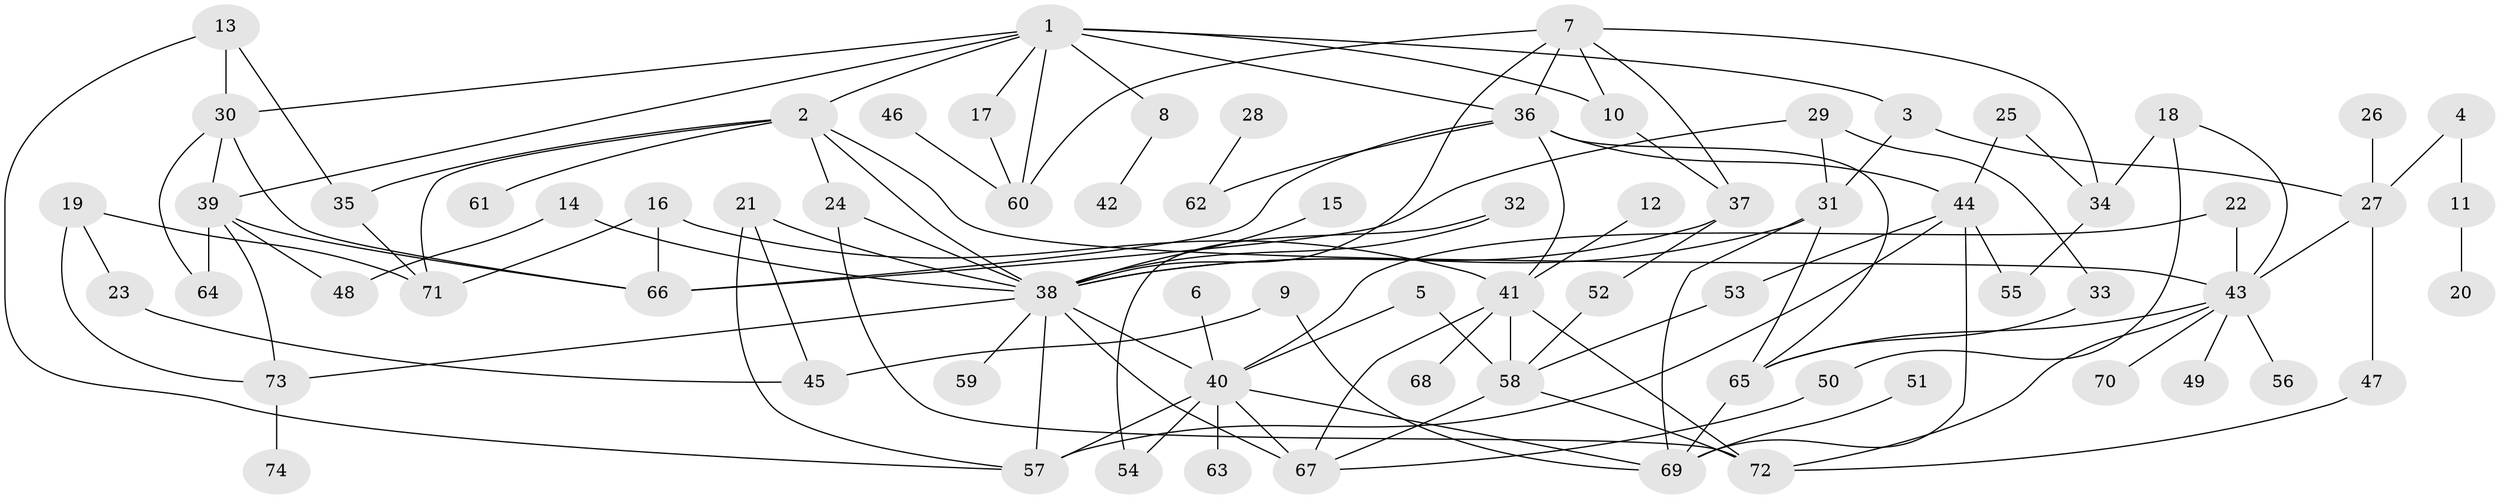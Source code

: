 // original degree distribution, {6: 0.05442176870748299, 7: 0.027210884353741496, 8: 0.006802721088435374, 5: 0.061224489795918366, 2: 0.3401360544217687, 3: 0.22448979591836735, 4: 0.05442176870748299, 1: 0.23129251700680273}
// Generated by graph-tools (version 1.1) at 2025/49/03/09/25 03:49:22]
// undirected, 74 vertices, 122 edges
graph export_dot {
graph [start="1"]
  node [color=gray90,style=filled];
  1;
  2;
  3;
  4;
  5;
  6;
  7;
  8;
  9;
  10;
  11;
  12;
  13;
  14;
  15;
  16;
  17;
  18;
  19;
  20;
  21;
  22;
  23;
  24;
  25;
  26;
  27;
  28;
  29;
  30;
  31;
  32;
  33;
  34;
  35;
  36;
  37;
  38;
  39;
  40;
  41;
  42;
  43;
  44;
  45;
  46;
  47;
  48;
  49;
  50;
  51;
  52;
  53;
  54;
  55;
  56;
  57;
  58;
  59;
  60;
  61;
  62;
  63;
  64;
  65;
  66;
  67;
  68;
  69;
  70;
  71;
  72;
  73;
  74;
  1 -- 2 [weight=1.0];
  1 -- 3 [weight=1.0];
  1 -- 8 [weight=1.0];
  1 -- 10 [weight=1.0];
  1 -- 17 [weight=1.0];
  1 -- 30 [weight=1.0];
  1 -- 36 [weight=1.0];
  1 -- 39 [weight=1.0];
  1 -- 60 [weight=1.0];
  2 -- 24 [weight=1.0];
  2 -- 35 [weight=1.0];
  2 -- 38 [weight=1.0];
  2 -- 43 [weight=1.0];
  2 -- 61 [weight=1.0];
  2 -- 71 [weight=1.0];
  3 -- 27 [weight=1.0];
  3 -- 31 [weight=1.0];
  4 -- 11 [weight=1.0];
  4 -- 27 [weight=1.0];
  5 -- 40 [weight=1.0];
  5 -- 58 [weight=1.0];
  6 -- 40 [weight=1.0];
  7 -- 10 [weight=1.0];
  7 -- 34 [weight=1.0];
  7 -- 36 [weight=1.0];
  7 -- 37 [weight=1.0];
  7 -- 38 [weight=1.0];
  7 -- 60 [weight=1.0];
  8 -- 42 [weight=1.0];
  9 -- 45 [weight=1.0];
  9 -- 69 [weight=1.0];
  10 -- 37 [weight=1.0];
  11 -- 20 [weight=1.0];
  12 -- 41 [weight=1.0];
  13 -- 30 [weight=1.0];
  13 -- 35 [weight=1.0];
  13 -- 57 [weight=1.0];
  14 -- 38 [weight=1.0];
  14 -- 48 [weight=1.0];
  15 -- 38 [weight=1.0];
  16 -- 41 [weight=1.0];
  16 -- 66 [weight=1.0];
  16 -- 71 [weight=1.0];
  17 -- 60 [weight=1.0];
  18 -- 34 [weight=1.0];
  18 -- 43 [weight=1.0];
  18 -- 50 [weight=1.0];
  19 -- 23 [weight=1.0];
  19 -- 71 [weight=1.0];
  19 -- 73 [weight=1.0];
  21 -- 38 [weight=1.0];
  21 -- 45 [weight=1.0];
  21 -- 57 [weight=1.0];
  22 -- 40 [weight=1.0];
  22 -- 43 [weight=1.0];
  23 -- 45 [weight=1.0];
  24 -- 38 [weight=1.0];
  24 -- 72 [weight=1.0];
  25 -- 34 [weight=1.0];
  25 -- 44 [weight=1.0];
  26 -- 27 [weight=1.0];
  27 -- 43 [weight=1.0];
  27 -- 47 [weight=1.0];
  28 -- 62 [weight=1.0];
  29 -- 31 [weight=1.0];
  29 -- 33 [weight=1.0];
  29 -- 66 [weight=1.0];
  30 -- 39 [weight=1.0];
  30 -- 64 [weight=1.0];
  30 -- 66 [weight=1.0];
  31 -- 38 [weight=1.0];
  31 -- 65 [weight=1.0];
  31 -- 69 [weight=1.0];
  32 -- 38 [weight=1.0];
  32 -- 54 [weight=1.0];
  33 -- 65 [weight=1.0];
  34 -- 55 [weight=1.0];
  35 -- 71 [weight=1.0];
  36 -- 41 [weight=1.0];
  36 -- 44 [weight=1.0];
  36 -- 62 [weight=1.0];
  36 -- 65 [weight=1.0];
  36 -- 66 [weight=1.0];
  37 -- 38 [weight=1.0];
  37 -- 52 [weight=1.0];
  38 -- 40 [weight=1.0];
  38 -- 57 [weight=1.0];
  38 -- 59 [weight=1.0];
  38 -- 67 [weight=1.0];
  38 -- 73 [weight=1.0];
  39 -- 48 [weight=1.0];
  39 -- 64 [weight=1.0];
  39 -- 66 [weight=1.0];
  39 -- 73 [weight=1.0];
  40 -- 54 [weight=1.0];
  40 -- 57 [weight=1.0];
  40 -- 63 [weight=1.0];
  40 -- 67 [weight=1.0];
  40 -- 69 [weight=1.0];
  41 -- 58 [weight=1.0];
  41 -- 67 [weight=2.0];
  41 -- 68 [weight=1.0];
  41 -- 72 [weight=1.0];
  43 -- 49 [weight=1.0];
  43 -- 56 [weight=1.0];
  43 -- 65 [weight=1.0];
  43 -- 70 [weight=1.0];
  43 -- 72 [weight=1.0];
  44 -- 53 [weight=1.0];
  44 -- 55 [weight=1.0];
  44 -- 57 [weight=1.0];
  44 -- 69 [weight=1.0];
  46 -- 60 [weight=1.0];
  47 -- 72 [weight=1.0];
  50 -- 67 [weight=1.0];
  51 -- 69 [weight=1.0];
  52 -- 58 [weight=1.0];
  53 -- 58 [weight=1.0];
  58 -- 67 [weight=1.0];
  58 -- 72 [weight=1.0];
  65 -- 69 [weight=1.0];
  73 -- 74 [weight=1.0];
}
